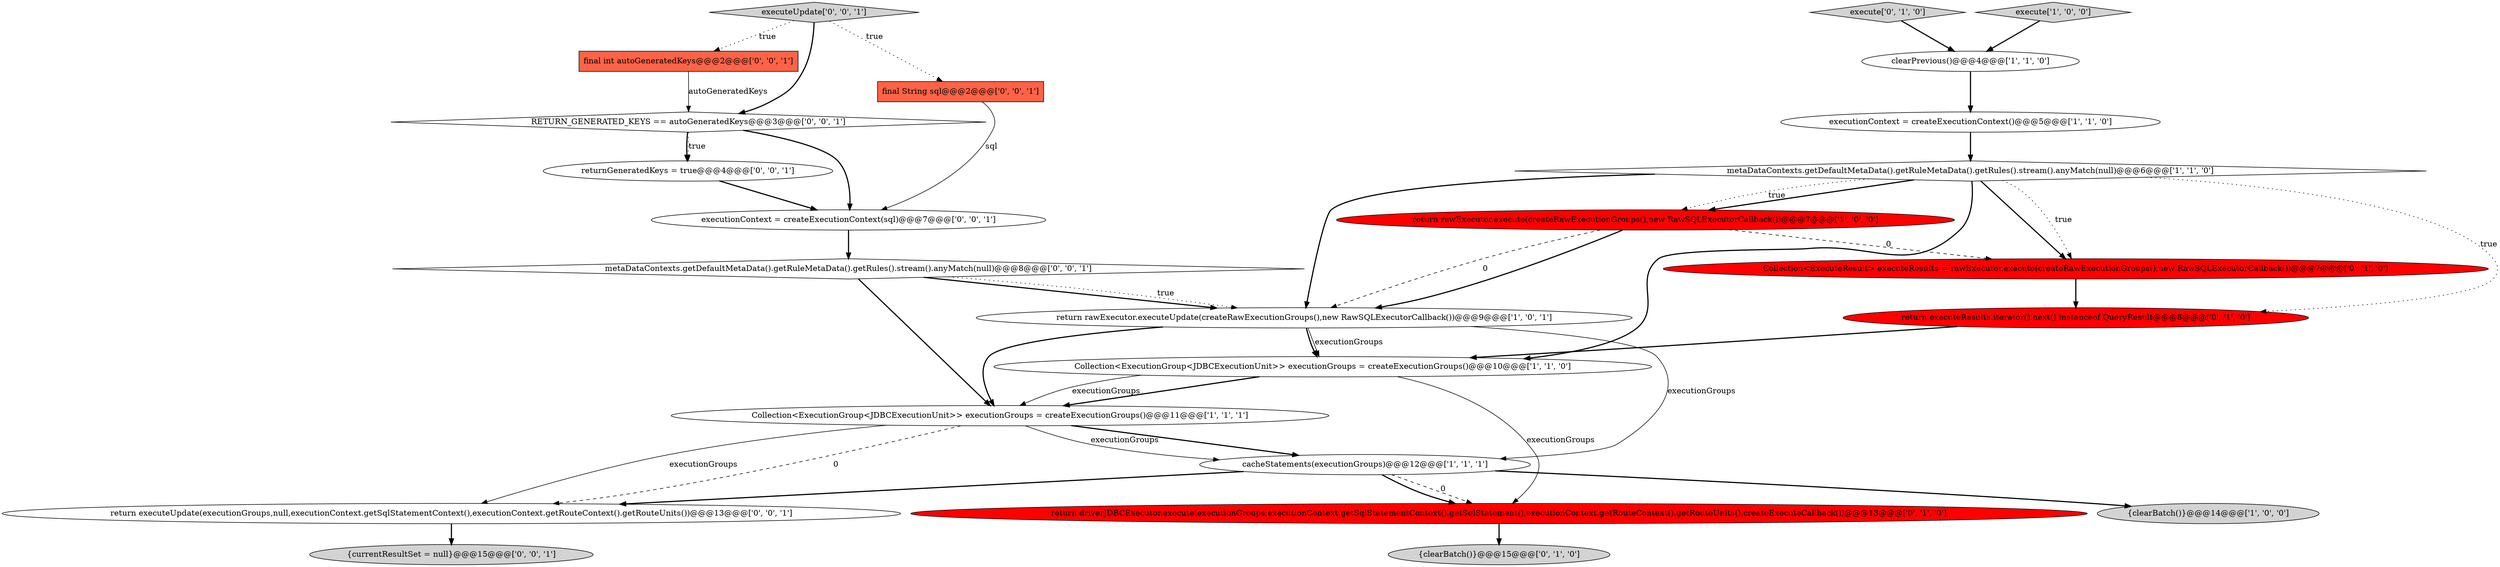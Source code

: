 digraph {
2 [style = filled, label = "cacheStatements(executionGroups)@@@12@@@['1', '1', '1']", fillcolor = white, shape = ellipse image = "AAA0AAABBB1BBB"];
7 [style = filled, label = "clearPrevious()@@@4@@@['1', '1', '0']", fillcolor = white, shape = ellipse image = "AAA0AAABBB1BBB"];
13 [style = filled, label = "Collection<ExecuteResult> executeResults = rawExecutor.execute(createRawExecutionGroups(),new RawSQLExecutorCallback())@@@7@@@['0', '1', '0']", fillcolor = red, shape = ellipse image = "AAA1AAABBB2BBB"];
22 [style = filled, label = "final String sql@@@2@@@['0', '0', '1']", fillcolor = tomato, shape = box image = "AAA0AAABBB3BBB"];
23 [style = filled, label = "returnGeneratedKeys = true@@@4@@@['0', '0', '1']", fillcolor = white, shape = ellipse image = "AAA0AAABBB3BBB"];
17 [style = filled, label = "executeUpdate['0', '0', '1']", fillcolor = lightgray, shape = diamond image = "AAA0AAABBB3BBB"];
18 [style = filled, label = "{currentResultSet = null}@@@15@@@['0', '0', '1']", fillcolor = lightgray, shape = ellipse image = "AAA0AAABBB3BBB"];
9 [style = filled, label = "Collection<ExecutionGroup<JDBCExecutionUnit>> executionGroups = createExecutionGroups()@@@11@@@['1', '1', '1']", fillcolor = white, shape = ellipse image = "AAA0AAABBB1BBB"];
16 [style = filled, label = "RETURN_GENERATED_KEYS == autoGeneratedKeys@@@3@@@['0', '0', '1']", fillcolor = white, shape = diamond image = "AAA0AAABBB3BBB"];
8 [style = filled, label = "return rawExecutor.execute(createRawExecutionGroups(),new RawSQLExecutorCallback())@@@7@@@['1', '0', '0']", fillcolor = red, shape = ellipse image = "AAA1AAABBB1BBB"];
20 [style = filled, label = "executionContext = createExecutionContext(sql)@@@7@@@['0', '0', '1']", fillcolor = white, shape = ellipse image = "AAA0AAABBB3BBB"];
15 [style = filled, label = "metaDataContexts.getDefaultMetaData().getRuleMetaData().getRules().stream().anyMatch(null)@@@8@@@['0', '0', '1']", fillcolor = white, shape = diamond image = "AAA0AAABBB3BBB"];
12 [style = filled, label = "{clearBatch()}@@@15@@@['0', '1', '0']", fillcolor = lightgray, shape = ellipse image = "AAA0AAABBB2BBB"];
1 [style = filled, label = "executionContext = createExecutionContext()@@@5@@@['1', '1', '0']", fillcolor = white, shape = ellipse image = "AAA0AAABBB1BBB"];
21 [style = filled, label = "final int autoGeneratedKeys@@@2@@@['0', '0', '1']", fillcolor = tomato, shape = box image = "AAA0AAABBB3BBB"];
6 [style = filled, label = "execute['1', '0', '0']", fillcolor = lightgray, shape = diamond image = "AAA0AAABBB1BBB"];
14 [style = filled, label = "return driverJDBCExecutor.execute(executionGroups,executionContext.getSqlStatementContext().getSqlStatement(),executionContext.getRouteContext().getRouteUnits(),createExecuteCallback())@@@13@@@['0', '1', '0']", fillcolor = red, shape = ellipse image = "AAA1AAABBB2BBB"];
11 [style = filled, label = "return executeResults.iterator().next() instanceof QueryResult@@@8@@@['0', '1', '0']", fillcolor = red, shape = ellipse image = "AAA1AAABBB2BBB"];
10 [style = filled, label = "execute['0', '1', '0']", fillcolor = lightgray, shape = diamond image = "AAA0AAABBB2BBB"];
5 [style = filled, label = "metaDataContexts.getDefaultMetaData().getRuleMetaData().getRules().stream().anyMatch(null)@@@6@@@['1', '1', '0']", fillcolor = white, shape = diamond image = "AAA0AAABBB1BBB"];
3 [style = filled, label = "return rawExecutor.executeUpdate(createRawExecutionGroups(),new RawSQLExecutorCallback())@@@9@@@['1', '0', '1']", fillcolor = white, shape = ellipse image = "AAA0AAABBB1BBB"];
0 [style = filled, label = "{clearBatch()}@@@14@@@['1', '0', '0']", fillcolor = lightgray, shape = ellipse image = "AAA0AAABBB1BBB"];
4 [style = filled, label = "Collection<ExecutionGroup<JDBCExecutionUnit>> executionGroups = createExecutionGroups()@@@10@@@['1', '1', '0']", fillcolor = white, shape = ellipse image = "AAA0AAABBB1BBB"];
19 [style = filled, label = "return executeUpdate(executionGroups,null,executionContext.getSqlStatementContext(),executionContext.getRouteContext().getRouteUnits())@@@13@@@['0', '0', '1']", fillcolor = white, shape = ellipse image = "AAA0AAABBB3BBB"];
1->5 [style = bold, label=""];
5->3 [style = bold, label=""];
4->9 [style = bold, label=""];
5->8 [style = bold, label=""];
23->20 [style = bold, label=""];
19->18 [style = bold, label=""];
2->19 [style = bold, label=""];
7->1 [style = bold, label=""];
9->2 [style = bold, label=""];
3->4 [style = solid, label="executionGroups"];
11->4 [style = bold, label=""];
8->3 [style = bold, label=""];
8->3 [style = dashed, label="0"];
9->2 [style = solid, label="executionGroups"];
16->23 [style = bold, label=""];
4->14 [style = solid, label="executionGroups"];
4->9 [style = solid, label="executionGroups"];
15->3 [style = bold, label=""];
3->4 [style = bold, label=""];
13->11 [style = bold, label=""];
10->7 [style = bold, label=""];
16->23 [style = dotted, label="true"];
8->13 [style = dashed, label="0"];
15->3 [style = dotted, label="true"];
3->9 [style = bold, label=""];
9->19 [style = dashed, label="0"];
5->13 [style = dotted, label="true"];
3->2 [style = solid, label="executionGroups"];
2->0 [style = bold, label=""];
5->11 [style = dotted, label="true"];
9->19 [style = solid, label="executionGroups"];
2->14 [style = dashed, label="0"];
15->9 [style = bold, label=""];
5->13 [style = bold, label=""];
14->12 [style = bold, label=""];
2->14 [style = bold, label=""];
5->4 [style = bold, label=""];
17->22 [style = dotted, label="true"];
21->16 [style = solid, label="autoGeneratedKeys"];
5->8 [style = dotted, label="true"];
6->7 [style = bold, label=""];
17->21 [style = dotted, label="true"];
16->20 [style = bold, label=""];
20->15 [style = bold, label=""];
22->20 [style = solid, label="sql"];
17->16 [style = bold, label=""];
}
